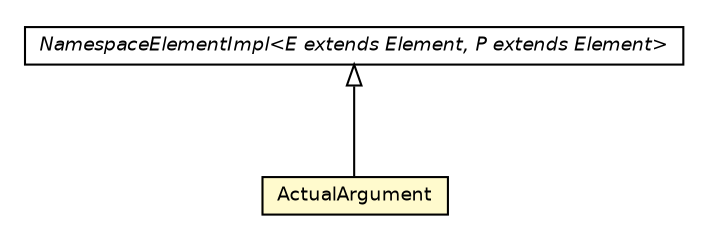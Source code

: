 #!/usr/local/bin/dot
#
# Class diagram 
# Generated by UMLGraph version 5.2 (http://www.umlgraph.org/)
#

digraph G {
	edge [fontname="Helvetica",fontsize=10,labelfontname="Helvetica",labelfontsize=10];
	node [fontname="Helvetica",fontsize=10,shape=plaintext];
	nodesep=0.25;
	ranksep=0.5;
	// chameleon.core.expression.ActualArgument
	c9050 [label=<<table title="chameleon.core.expression.ActualArgument" border="0" cellborder="1" cellspacing="0" cellpadding="2" port="p" bgcolor="lemonChiffon" href="./ActualArgument.html">
		<tr><td><table border="0" cellspacing="0" cellpadding="1">
<tr><td align="center" balign="center"> ActualArgument </td></tr>
		</table></td></tr>
		</table>>, fontname="Helvetica", fontcolor="black", fontsize=9.0];
	// chameleon.core.namespace.NamespaceElementImpl<E extends chameleon.core.element.Element, P extends chameleon.core.element.Element>
	c9097 [label=<<table title="chameleon.core.namespace.NamespaceElementImpl" border="0" cellborder="1" cellspacing="0" cellpadding="2" port="p" href="../namespace/NamespaceElementImpl.html">
		<tr><td><table border="0" cellspacing="0" cellpadding="1">
<tr><td align="center" balign="center"><font face="Helvetica-Oblique"> NamespaceElementImpl&lt;E extends Element, P extends Element&gt; </font></td></tr>
		</table></td></tr>
		</table>>, fontname="Helvetica", fontcolor="black", fontsize=9.0];
	//chameleon.core.expression.ActualArgument extends chameleon.core.namespace.NamespaceElementImpl<chameleon.core.expression.ActualArgument, chameleon.core.expression.ActualArgumentList>
	c9097:p -> c9050:p [dir=back,arrowtail=empty];
}

